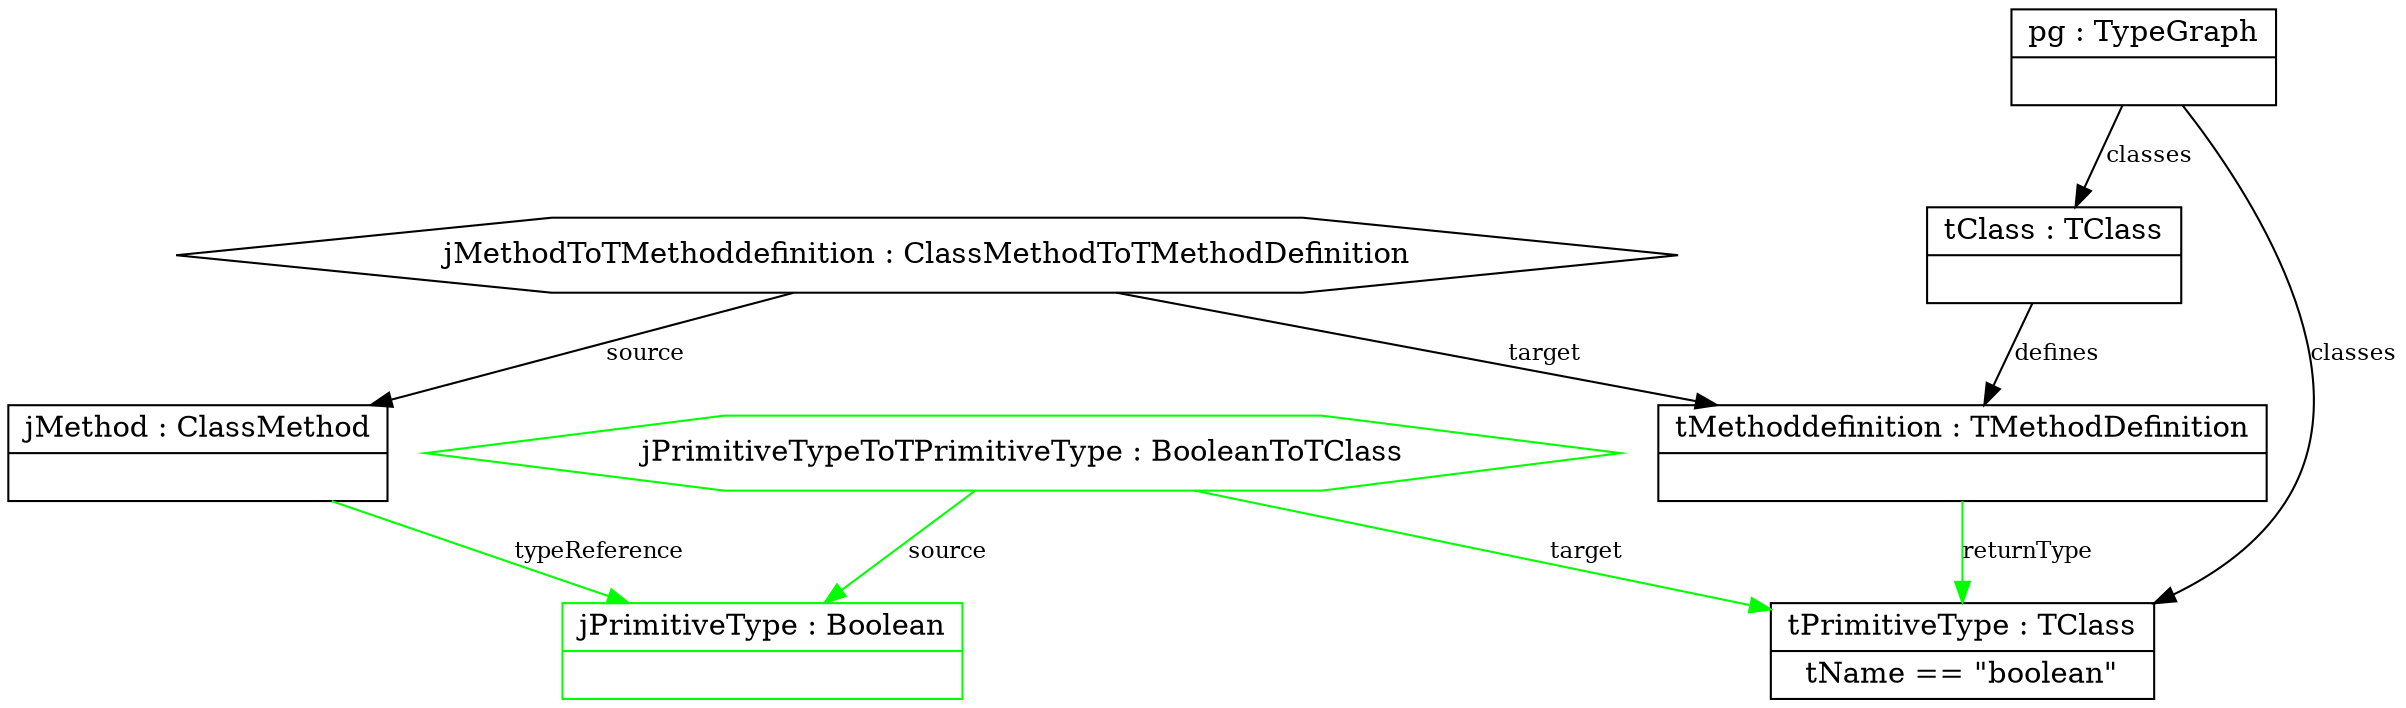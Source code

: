 digraph "ReturnPrimitiveBoolean" {
	label="";

	subgraph "Correspondence Domain" {
	          "jPrimitiveTypeToTPrimitiveType : BooleanToTClass" [shape=hexagon, color=green];
	          "jMethodToTMethoddefinition : ClassMethodToTMethodDefinition" [shape=hexagon, color=black];

	          "jPrimitiveTypeToTPrimitiveType : BooleanToTClass" -> "tPrimitiveType : TClass" [color=green, label="target", fontsize=11];
	          "jMethodToTMethoddefinition : ClassMethodToTMethodDefinition" -> "tMethoddefinition : TMethodDefinition" [color=black, label="target", fontsize=11];
	          "jMethodToTMethoddefinition : ClassMethodToTMethodDefinition" -> "jMethod : ClassMethod" [color=black, label="source", fontsize=11];
	          "jPrimitiveTypeToTPrimitiveType : BooleanToTClass" -> "jPrimitiveType : Boolean" [color=green, label="source", fontsize=11];
	}
	subgraph "Source Domain" {
	          "jMethod : ClassMethod" [shape=record, color=black, label="{jMethod : ClassMethod | }"];
	          "jPrimitiveType : Boolean" [shape=record, color=green, label="{jPrimitiveType : Boolean | }"];

	          "jMethod : ClassMethod" -> "jPrimitiveType : Boolean" [color=green, label="typeReference", fontsize=11];
	}
	subgraph "Target Domain" {
	          "tPrimitiveType : TClass" [shape=record, color=black, label="{tPrimitiveType : TClass | tName == \"boolean\"}"];
	          "tMethoddefinition : TMethodDefinition" [shape=record, color=black, label="{tMethoddefinition : TMethodDefinition | }"];
	          "pg : TypeGraph" [shape=record, color=black, label="{pg : TypeGraph | }"];
	          "tClass : TClass" [shape=record, color=black, label="{tClass : TClass | }"];

	          "tMethoddefinition : TMethodDefinition" -> "tPrimitiveType : TClass" [color=green, label="returnType", fontsize=11];
	          "pg : TypeGraph" -> "tPrimitiveType : TClass" [color=black, label="classes", fontsize=11];
	          "tClass : TClass" -> "tMethoddefinition : TMethodDefinition" [color=black, label="defines", fontsize=11];
	          "pg : TypeGraph" -> "tClass : TClass" [color=black, label="classes", fontsize=11];
	}
}